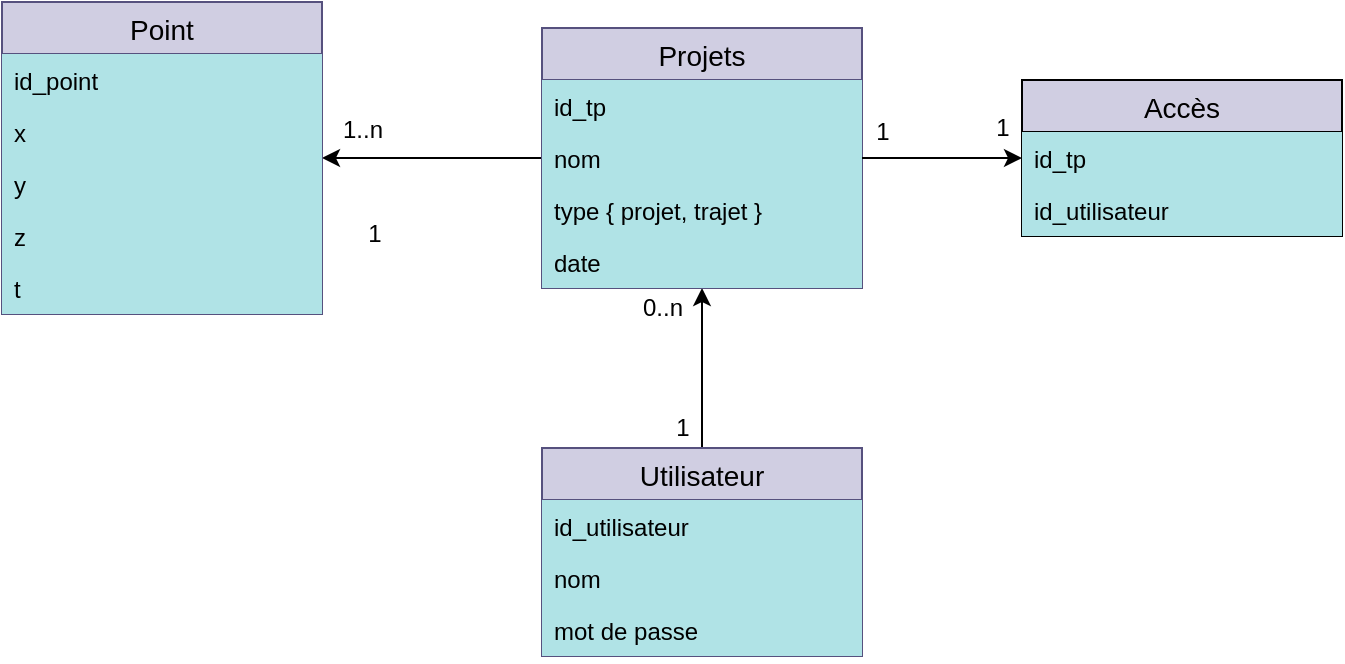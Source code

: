 <mxfile version="12.6.5" type="device"><diagram id="UjR-gt6CgSDv52W6rIAZ" name="Page-1"><mxGraphModel dx="971" dy="561" grid="1" gridSize="10" guides="1" tooltips="1" connect="1" arrows="1" fold="1" page="1" pageScale="1" pageWidth="827" pageHeight="1169" math="0" shadow="0"><root><mxCell id="0"/><mxCell id="1" parent="0"/><mxCell id="KuJJ5ZHGlSGoDUo2HfDM-40" style="edgeStyle=orthogonalEdgeStyle;rounded=0;orthogonalLoop=1;jettySize=auto;html=1;" edge="1" parent="1" source="KuJJ5ZHGlSGoDUo2HfDM-1" target="KuJJ5ZHGlSGoDUo2HfDM-26"><mxGeometry relative="1" as="geometry"/></mxCell><mxCell id="KuJJ5ZHGlSGoDUo2HfDM-41" value="1" style="text;html=1;align=center;verticalAlign=middle;resizable=0;points=[];labelBackgroundColor=#ffffff;" vertex="1" connectable="0" parent="KuJJ5ZHGlSGoDUo2HfDM-40"><mxGeometry x="0.249" y="-3" relative="1" as="geometry"><mxPoint x="-13" y="39.66" as="offset"/></mxGeometry></mxCell><mxCell id="KuJJ5ZHGlSGoDUo2HfDM-42" value="0..n" style="text;html=1;align=center;verticalAlign=middle;resizable=0;points=[];labelBackgroundColor=#ffffff;" vertex="1" connectable="0" parent="KuJJ5ZHGlSGoDUo2HfDM-40"><mxGeometry x="0.301" y="2" relative="1" as="geometry"><mxPoint x="-18" y="-18.28" as="offset"/></mxGeometry></mxCell><mxCell id="KuJJ5ZHGlSGoDUo2HfDM-1" value="Utilisateur" style="swimlane;fontStyle=0;childLayout=stackLayout;horizontal=1;startSize=26;fillColor=#d0cee2;horizontalStack=0;resizeParent=1;resizeParentMax=0;resizeLast=0;collapsible=1;marginBottom=0;swimlaneFillColor=#ffffff;align=center;fontSize=14;strokeColor=#56517e;" vertex="1" parent="1"><mxGeometry x="320" y="520" width="160" height="104" as="geometry"/></mxCell><mxCell id="KuJJ5ZHGlSGoDUo2HfDM-2" value="id_utilisateur" style="text;strokeColor=none;fillColor=#b0e3e6;spacingLeft=4;spacingRight=4;overflow=hidden;rotatable=0;points=[[0,0.5],[1,0.5]];portConstraint=eastwest;fontSize=12;" vertex="1" parent="KuJJ5ZHGlSGoDUo2HfDM-1"><mxGeometry y="26" width="160" height="26" as="geometry"/></mxCell><mxCell id="KuJJ5ZHGlSGoDUo2HfDM-3" value="nom" style="text;strokeColor=none;fillColor=#b0e3e6;spacingLeft=4;spacingRight=4;overflow=hidden;rotatable=0;points=[[0,0.5],[1,0.5]];portConstraint=eastwest;fontSize=12;" vertex="1" parent="KuJJ5ZHGlSGoDUo2HfDM-1"><mxGeometry y="52" width="160" height="26" as="geometry"/></mxCell><mxCell id="KuJJ5ZHGlSGoDUo2HfDM-4" value="mot de passe" style="text;strokeColor=none;fillColor=#b0e3e6;spacingLeft=4;spacingRight=4;overflow=hidden;rotatable=0;points=[[0,0.5],[1,0.5]];portConstraint=eastwest;fontSize=12;" vertex="1" parent="KuJJ5ZHGlSGoDUo2HfDM-1"><mxGeometry y="78" width="160" height="26" as="geometry"/></mxCell><mxCell id="KuJJ5ZHGlSGoDUo2HfDM-22" value="Accès" style="swimlane;fontStyle=0;childLayout=stackLayout;horizontal=1;startSize=26;fillColor=#d0cee2;horizontalStack=0;resizeParent=1;resizeParentMax=0;resizeLast=0;collapsible=1;marginBottom=0;swimlaneFillColor=#ffffff;align=center;fontSize=14;strokeColor=#000000;" vertex="1" parent="1"><mxGeometry x="560" y="336" width="160" height="78" as="geometry"/></mxCell><mxCell id="KuJJ5ZHGlSGoDUo2HfDM-23" value="id_tp" style="text;strokeColor=none;fillColor=#b0e3e6;spacingLeft=4;spacingRight=4;overflow=hidden;rotatable=0;points=[[0,0.5],[1,0.5]];portConstraint=eastwest;fontSize=12;gradientColor=none;" vertex="1" parent="KuJJ5ZHGlSGoDUo2HfDM-22"><mxGeometry y="26" width="160" height="26" as="geometry"/></mxCell><mxCell id="KuJJ5ZHGlSGoDUo2HfDM-24" value="id_utilisateur" style="text;strokeColor=none;fillColor=#b0e3e6;spacingLeft=4;spacingRight=4;overflow=hidden;rotatable=0;points=[[0,0.5],[1,0.5]];portConstraint=eastwest;fontSize=12;gradientColor=none;" vertex="1" parent="KuJJ5ZHGlSGoDUo2HfDM-22"><mxGeometry y="52" width="160" height="26" as="geometry"/></mxCell><mxCell id="KuJJ5ZHGlSGoDUo2HfDM-43" style="edgeStyle=orthogonalEdgeStyle;rounded=0;orthogonalLoop=1;jettySize=auto;html=1;" edge="1" parent="1" source="KuJJ5ZHGlSGoDUo2HfDM-26" target="KuJJ5ZHGlSGoDUo2HfDM-31"><mxGeometry relative="1" as="geometry"/></mxCell><mxCell id="KuJJ5ZHGlSGoDUo2HfDM-44" value="1" style="text;html=1;align=center;verticalAlign=middle;resizable=0;points=[];labelBackgroundColor=#ffffff;" vertex="1" connectable="0" parent="KuJJ5ZHGlSGoDUo2HfDM-43"><mxGeometry x="0.323" y="-1" relative="1" as="geometry"><mxPoint x="-11" y="38.97" as="offset"/></mxGeometry></mxCell><mxCell id="KuJJ5ZHGlSGoDUo2HfDM-45" value="1..n" style="text;html=1;align=center;verticalAlign=middle;resizable=0;points=[];labelBackgroundColor=#ffffff;" vertex="1" connectable="0" parent="KuJJ5ZHGlSGoDUo2HfDM-43"><mxGeometry x="0.267" y="-1" relative="1" as="geometry"><mxPoint x="-21" y="-13.1" as="offset"/></mxGeometry></mxCell><mxCell id="KuJJ5ZHGlSGoDUo2HfDM-26" value="Projets" style="swimlane;fontStyle=0;childLayout=stackLayout;horizontal=1;startSize=26;fillColor=#d0cee2;horizontalStack=0;resizeParent=1;resizeParentMax=0;resizeLast=0;collapsible=1;marginBottom=0;swimlaneFillColor=#ffffff;align=center;fontSize=14;strokeColor=#56517e;" vertex="1" parent="1"><mxGeometry x="320" y="310" width="160" height="130" as="geometry"/></mxCell><mxCell id="KuJJ5ZHGlSGoDUo2HfDM-27" value="id_tp" style="text;strokeColor=none;fillColor=#b0e3e6;spacingLeft=4;spacingRight=4;overflow=hidden;rotatable=0;points=[[0,0.5],[1,0.5]];portConstraint=eastwest;fontSize=12;" vertex="1" parent="KuJJ5ZHGlSGoDUo2HfDM-26"><mxGeometry y="26" width="160" height="26" as="geometry"/></mxCell><mxCell id="KuJJ5ZHGlSGoDUo2HfDM-28" value="nom" style="text;strokeColor=none;fillColor=#b0e3e6;spacingLeft=4;spacingRight=4;overflow=hidden;rotatable=0;points=[[0,0.5],[1,0.5]];portConstraint=eastwest;fontSize=12;" vertex="1" parent="KuJJ5ZHGlSGoDUo2HfDM-26"><mxGeometry y="52" width="160" height="26" as="geometry"/></mxCell><mxCell id="KuJJ5ZHGlSGoDUo2HfDM-29" value="type { projet, trajet }" style="text;strokeColor=none;fillColor=#b0e3e6;spacingLeft=4;spacingRight=4;overflow=hidden;rotatable=0;points=[[0,0.5],[1,0.5]];portConstraint=eastwest;fontSize=12;" vertex="1" parent="KuJJ5ZHGlSGoDUo2HfDM-26"><mxGeometry y="78" width="160" height="26" as="geometry"/></mxCell><mxCell id="KuJJ5ZHGlSGoDUo2HfDM-30" value="date" style="text;strokeColor=none;fillColor=#b0e3e6;spacingLeft=4;spacingRight=4;overflow=hidden;rotatable=0;points=[[0,0.5],[1,0.5]];portConstraint=eastwest;fontSize=12;" vertex="1" parent="KuJJ5ZHGlSGoDUo2HfDM-26"><mxGeometry y="104" width="160" height="26" as="geometry"/></mxCell><mxCell id="KuJJ5ZHGlSGoDUo2HfDM-31" value="Point" style="swimlane;fontStyle=0;childLayout=stackLayout;horizontal=1;startSize=26;fillColor=#d0cee2;horizontalStack=0;resizeParent=1;resizeParentMax=0;resizeLast=0;collapsible=1;marginBottom=0;swimlaneFillColor=#ffffff;align=center;fontSize=14;strokeColor=#56517e;" vertex="1" parent="1"><mxGeometry x="50" y="297" width="160" height="156" as="geometry"/></mxCell><mxCell id="KuJJ5ZHGlSGoDUo2HfDM-32" value="id_point" style="text;strokeColor=none;fillColor=#b0e3e6;spacingLeft=4;spacingRight=4;overflow=hidden;rotatable=0;points=[[0,0.5],[1,0.5]];portConstraint=eastwest;fontSize=12;" vertex="1" parent="KuJJ5ZHGlSGoDUo2HfDM-31"><mxGeometry y="26" width="160" height="26" as="geometry"/></mxCell><mxCell id="KuJJ5ZHGlSGoDUo2HfDM-33" value="x" style="text;strokeColor=none;fillColor=#b0e3e6;spacingLeft=4;spacingRight=4;overflow=hidden;rotatable=0;points=[[0,0.5],[1,0.5]];portConstraint=eastwest;fontSize=12;" vertex="1" parent="KuJJ5ZHGlSGoDUo2HfDM-31"><mxGeometry y="52" width="160" height="26" as="geometry"/></mxCell><mxCell id="KuJJ5ZHGlSGoDUo2HfDM-36" value="y" style="text;strokeColor=none;fillColor=#b0e3e6;spacingLeft=4;spacingRight=4;overflow=hidden;rotatable=0;points=[[0,0.5],[1,0.5]];portConstraint=eastwest;fontSize=12;" vertex="1" parent="KuJJ5ZHGlSGoDUo2HfDM-31"><mxGeometry y="78" width="160" height="26" as="geometry"/></mxCell><mxCell id="KuJJ5ZHGlSGoDUo2HfDM-35" value="z" style="text;strokeColor=none;fillColor=#b0e3e6;spacingLeft=4;spacingRight=4;overflow=hidden;rotatable=0;points=[[0,0.5],[1,0.5]];portConstraint=eastwest;fontSize=12;" vertex="1" parent="KuJJ5ZHGlSGoDUo2HfDM-31"><mxGeometry y="104" width="160" height="26" as="geometry"/></mxCell><mxCell id="KuJJ5ZHGlSGoDUo2HfDM-34" value="t" style="text;strokeColor=none;fillColor=#b0e3e6;spacingLeft=4;spacingRight=4;overflow=hidden;rotatable=0;points=[[0,0.5],[1,0.5]];portConstraint=eastwest;fontSize=12;" vertex="1" parent="KuJJ5ZHGlSGoDUo2HfDM-31"><mxGeometry y="130" width="160" height="26" as="geometry"/></mxCell><mxCell id="KuJJ5ZHGlSGoDUo2HfDM-46" style="edgeStyle=orthogonalEdgeStyle;rounded=0;orthogonalLoop=1;jettySize=auto;html=1;" edge="1" parent="1" source="KuJJ5ZHGlSGoDUo2HfDM-28" target="KuJJ5ZHGlSGoDUo2HfDM-22"><mxGeometry relative="1" as="geometry"/></mxCell><mxCell id="KuJJ5ZHGlSGoDUo2HfDM-47" value="1" style="text;html=1;align=center;verticalAlign=middle;resizable=0;points=[];labelBackgroundColor=#ffffff;" vertex="1" connectable="0" parent="KuJJ5ZHGlSGoDUo2HfDM-46"><mxGeometry x="-0.258" y="-1" relative="1" as="geometry"><mxPoint x="-19.66" y="-14" as="offset"/></mxGeometry></mxCell><mxCell id="KuJJ5ZHGlSGoDUo2HfDM-48" value="1" style="text;html=1;align=center;verticalAlign=middle;resizable=0;points=[];labelBackgroundColor=#ffffff;" vertex="1" connectable="0" parent="KuJJ5ZHGlSGoDUo2HfDM-46"><mxGeometry x="0.242" relative="1" as="geometry"><mxPoint x="20.34" y="-15" as="offset"/></mxGeometry></mxCell></root></mxGraphModel></diagram></mxfile>